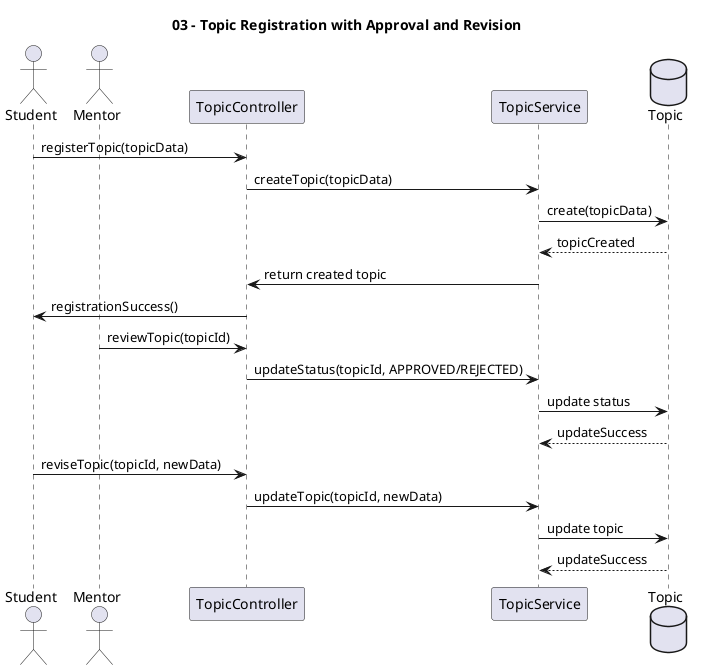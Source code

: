 @startuml
title 03 - Topic Registration with Approval and Revision

actor Student
actor Mentor
participant TopicController
participant TopicService
database Topic

Student -> TopicController : registerTopic(topicData)
TopicController -> TopicService : createTopic(topicData)
TopicService -> Topic : create(topicData)
Topic --> TopicService : topicCreated
TopicService -> TopicController : return created topic
TopicController -> Student : registrationSuccess()

Mentor -> TopicController : reviewTopic(topicId)
TopicController -> TopicService : updateStatus(topicId, APPROVED/REJECTED)
TopicService -> Topic : update status
Topic --> TopicService : updateSuccess

Student -> TopicController : reviseTopic(topicId, newData)
TopicController -> TopicService : updateTopic(topicId, newData)
TopicService -> Topic : update topic
Topic --> TopicService : updateSuccess
@enduml